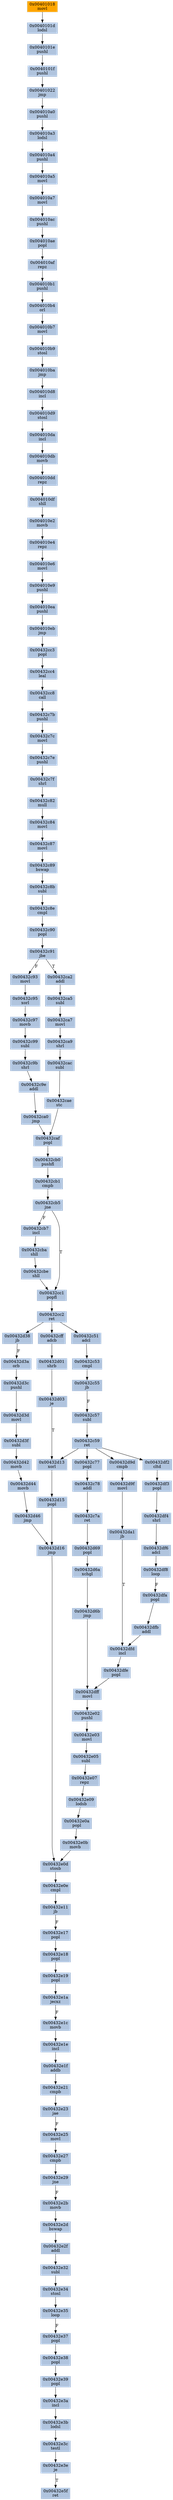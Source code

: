 strict digraph G {
	graph [bgcolor=transparent,
		name=G
	];
	node [color=lightsteelblue,
		fillcolor=lightsteelblue,
		shape=rectangle,
		style=filled
	];
	"0x00432e29"	[label="0x00432e29
jne"];
	"0x00432e2b"	[label="0x00432e2b
movb"];
	"0x00432e29" -> "0x00432e2b"	[color="#000000",
		label=F];
	"0x00432e3a"	[label="0x00432e3a
incl"];
	"0x00432e3b"	[label="0x00432e3b
lodsl"];
	"0x00432e3a" -> "0x00432e3b"	[color="#000000"];
	"0x00432e21"	[label="0x00432e21
cmpb"];
	"0x00432e23"	[label="0x00432e23
jae"];
	"0x00432e21" -> "0x00432e23"	[color="#000000"];
	"0x00432d44"	[label="0x00432d44
movb"];
	"0x00432d46"	[label="0x00432d46
jmp"];
	"0x00432d44" -> "0x00432d46"	[color="#000000"];
	"0x00432d38"	[label="0x00432d38
jb"];
	"0x00432d3a"	[label="0x00432d3a
orb"];
	"0x00432d38" -> "0x00432d3a"	[color="#000000",
		label=F];
	"0x00432cc3"	[label="0x00432cc3
popl"];
	"0x00432cc4"	[label="0x00432cc4
leal"];
	"0x00432cc3" -> "0x00432cc4"	[color="#000000"];
	"0x00432d6a"	[label="0x00432d6a
xchgl"];
	"0x00432d6b"	[label="0x00432d6b
jmp"];
	"0x00432d6a" -> "0x00432d6b"	[color="#000000"];
	"0x00432cbe"	[label="0x00432cbe
shll"];
	"0x00432cc1"	[label="0x00432cc1
popfl"];
	"0x00432cbe" -> "0x00432cc1"	[color="#000000"];
	"0x00432c9b"	[label="0x00432c9b
shrl"];
	"0x00432c9e"	[label="0x00432c9e
addl"];
	"0x00432c9b" -> "0x00432c9e"	[color="#000000"];
	"0x00432e5f"	[label="0x00432e5f
ret"];
	"0x00432c93"	[label="0x00432c93
movl"];
	"0x00432c95"	[label="0x00432c95
xorl"];
	"0x00432c93" -> "0x00432c95"	[color="#000000"];
	"0x00432e27"	[label="0x00432e27
cmpb"];
	"0x00432e27" -> "0x00432e29"	[color="#000000"];
	"0x004010d9"	[label="0x004010d9
stosl"];
	"0x004010da"	[label="0x004010da
incl"];
	"0x004010d9" -> "0x004010da"	[color="#000000"];
	"0x00432d3c"	[label="0x00432d3c
pushl"];
	"0x00432d3a" -> "0x00432d3c"	[color="#000000"];
	"0x004010df"	[label="0x004010df
shll"];
	"0x004010e2"	[label="0x004010e2
movb"];
	"0x004010df" -> "0x004010e2"	[color="#000000"];
	"0x00432df3"	[label="0x00432df3
popl"];
	"0x00432df4"	[label="0x00432df4
shrl"];
	"0x00432df3" -> "0x00432df4"	[color="#000000"];
	"0x004010b7"	[label="0x004010b7
movl"];
	"0x004010b9"	[label="0x004010b9
stosl"];
	"0x004010b7" -> "0x004010b9"	[color="#000000"];
	"0x00432c87"	[label="0x00432c87
movl"];
	"0x00432c89"	[label="0x00432c89
bswap"];
	"0x00432c87" -> "0x00432c89"	[color="#000000"];
	"0x004010db"	[label="0x004010db
movb"];
	"0x004010dd"	[label="0x004010dd
repz"];
	"0x004010db" -> "0x004010dd"	[color="#000000"];
	"0x00432e3e"	[label="0x00432e3e
je"];
	"0x00432e3e" -> "0x00432e5f"	[color="#000000",
		label=T];
	"0x00432d3f"	[label="0x00432d3f
subl"];
	"0x00432d42"	[label="0x00432d42
movb"];
	"0x00432d3f" -> "0x00432d42"	[color="#000000"];
	"0x004010a4"	[label="0x004010a4
pushl"];
	"0x004010a5"	[label="0x004010a5
movl"];
	"0x004010a4" -> "0x004010a5"	[color="#000000"];
	"0x00432c51"	[label="0x00432c51
adcl"];
	"0x00432c53"	[label="0x00432c53
cmpl"];
	"0x00432c51" -> "0x00432c53"	[color="#000000"];
	"0x00432c7c"	[label="0x00432c7c
movl"];
	"0x00432c7e"	[label="0x00432c7e
pushl"];
	"0x00432c7c" -> "0x00432c7e"	[color="#000000"];
	"0x004010a7"	[label="0x004010a7
movl"];
	"0x004010ac"	[label="0x004010ac
pushl"];
	"0x004010a7" -> "0x004010ac"	[color="#000000"];
	"0x00432e17"	[label="0x00432e17
popl"];
	"0x00432e18"	[label="0x00432e18
popl"];
	"0x00432e17" -> "0x00432e18"	[color="#000000"];
	"0x00432dfe"	[label="0x00432dfe
popl"];
	"0x00432dff"	[label="0x00432dff
movl"];
	"0x00432dfe" -> "0x00432dff"	[color="#000000"];
	"0x00432cc2"	[label="0x00432cc2
ret"];
	"0x00432cc1" -> "0x00432cc2"	[color="#000000"];
	"0x00401018"	[color=lightgrey,
		fillcolor=orange,
		label="0x00401018
movl"];
	"0x0040101d"	[label="0x0040101d
lodsl"];
	"0x00401018" -> "0x0040101d"	[color="#000000"];
	"0x004010e4"	[label="0x004010e4
repz"];
	"0x004010e2" -> "0x004010e4"	[color="#000000"];
	"0x0040101e"	[label="0x0040101e
pushl"];
	"0x0040101f"	[label="0x0040101f
pushl"];
	"0x0040101e" -> "0x0040101f"	[color="#000000"];
	"0x00432cc2" -> "0x00432d38"	[color="#000000"];
	"0x00432cc2" -> "0x00432c51"	[color="#000000"];
	"0x00432cff"	[label="0x00432cff
adcb"];
	"0x00432cc2" -> "0x00432cff"	[color="#000000"];
	"0x00432d3d"	[label="0x00432d3d
movl"];
	"0x00432d3d" -> "0x00432d3f"	[color="#000000"];
	"0x00432e0e"	[label="0x00432e0e
cmpl"];
	"0x00432e11"	[label="0x00432e11
jb"];
	"0x00432e0e" -> "0x00432e11"	[color="#000000"];
	"0x00432e39"	[label="0x00432e39
popl"];
	"0x00432e39" -> "0x00432e3a"	[color="#000000"];
	"0x004010ae"	[label="0x004010ae
popl"];
	"0x004010af"	[label="0x004010af
repz"];
	"0x004010ae" -> "0x004010af"	[color="#000000"];
	"0x00432ca0"	[label="0x00432ca0
jmp"];
	"0x00432caf"	[label="0x00432caf
popl"];
	"0x00432ca0" -> "0x00432caf"	[color="#000000"];
	"0x00432d01"	[label="0x00432d01
shrb"];
	"0x00432cff" -> "0x00432d01"	[color="#000000"];
	"0x00432cb5"	[label="0x00432cb5
jne"];
	"0x00432cb5" -> "0x00432cc1"	[color="#000000",
		label=T];
	"0x00432cb7"	[label="0x00432cb7
incl"];
	"0x00432cb5" -> "0x00432cb7"	[color="#000000",
		label=F];
	"0x00432e02"	[label="0x00432e02
pushl"];
	"0x00432e03"	[label="0x00432e03
movl"];
	"0x00432e02" -> "0x00432e03"	[color="#000000"];
	"0x00432cba"	[label="0x00432cba
shll"];
	"0x00432cba" -> "0x00432cbe"	[color="#000000"];
	"0x00432e38"	[label="0x00432e38
popl"];
	"0x00432e38" -> "0x00432e39"	[color="#000000"];
	"0x00432dff" -> "0x00432e02"	[color="#000000"];
	"0x00432d03"	[label="0x00432d03
je"];
	"0x00432d01" -> "0x00432d03"	[color="#000000"];
	"0x00432d16"	[label="0x00432d16
jmp"];
	"0x00432e0d"	[label="0x00432e0d
stosb"];
	"0x00432d16" -> "0x00432e0d"	[color="#000000"];
	"0x00432c55"	[label="0x00432c55
jb"];
	"0x00432c57"	[label="0x00432c57
subl"];
	"0x00432c55" -> "0x00432c57"	[color="#000000",
		label=F];
	"0x004010d8"	[label="0x004010d8
incl"];
	"0x004010d8" -> "0x004010d9"	[color="#000000"];
	"0x00432e37"	[label="0x00432e37
popl"];
	"0x00432e37" -> "0x00432e38"	[color="#000000"];
	"0x004010a3"	[label="0x004010a3
lodsl"];
	"0x004010a3" -> "0x004010a4"	[color="#000000"];
	"0x00432e11" -> "0x00432e17"	[color="#000000",
		label=F];
	"0x00432e0a"	[label="0x00432e0a
popl"];
	"0x00432e0b"	[label="0x00432e0b
movb"];
	"0x00432e0a" -> "0x00432e0b"	[color="#000000"];
	"0x00432df6"	[label="0x00432df6
adcl"];
	"0x00432df8"	[label="0x00432df8
loop"];
	"0x00432df6" -> "0x00432df8"	[color="#000000"];
	"0x00432ca9"	[label="0x00432ca9
shrl"];
	"0x00432cac"	[label="0x00432cac
subl"];
	"0x00432ca9" -> "0x00432cac"	[color="#000000"];
	"0x00432c9e" -> "0x00432ca0"	[color="#000000"];
	"0x004010e9"	[label="0x004010e9
pushl"];
	"0x004010ea"	[label="0x004010ea
pushl"];
	"0x004010e9" -> "0x004010ea"	[color="#000000"];
	"0x004010e6"	[label="0x004010e6
movl"];
	"0x004010e4" -> "0x004010e6"	[color="#000000"];
	"0x00432dfd"	[label="0x00432dfd
incl"];
	"0x00432dfd" -> "0x00432dfe"	[color="#000000"];
	"0x00432df2"	[label="0x00432df2
cltd"];
	"0x00432df2" -> "0x00432df3"	[color="#000000"];
	"0x00432cb1"	[label="0x00432cb1
cmpb"];
	"0x00432cb1" -> "0x00432cb5"	[color="#000000"];
	"0x00432d9d"	[label="0x00432d9d
cmpb"];
	"0x00432d9f"	[label="0x00432d9f
movl"];
	"0x00432d9d" -> "0x00432d9f"	[color="#000000"];
	"0x00432e19"	[label="0x00432e19
popl"];
	"0x00432e1a"	[label="0x00432e1a
jecxz"];
	"0x00432e19" -> "0x00432e1a"	[color="#000000"];
	"0x00432d42" -> "0x00432d44"	[color="#000000"];
	"0x00432e35"	[label="0x00432e35
loop"];
	"0x00432e35" -> "0x00432e37"	[color="#000000",
		label=F];
	"0x00432c7a"	[label="0x00432c7a
ret"];
	"0x00432d69"	[label="0x00432d69
popl"];
	"0x00432c7a" -> "0x00432d69"	[color="#000000"];
	"0x00401022"	[label="0x00401022
jmp"];
	"0x004010a0"	[label="0x004010a0
pushl"];
	"0x00401022" -> "0x004010a0"	[color="#000000"];
	"0x00432e1f"	[label="0x00432e1f
addb"];
	"0x00432e1f" -> "0x00432e21"	[color="#000000"];
	"0x004010ba"	[label="0x004010ba
jmp"];
	"0x004010ba" -> "0x004010d8"	[color="#000000"];
	"0x004010b9" -> "0x004010ba"	[color="#000000"];
	"0x00432c90"	[label="0x00432c90
popl"];
	"0x00432c91"	[label="0x00432c91
jbe"];
	"0x00432c90" -> "0x00432c91"	[color="#000000"];
	"0x004010b4"	[label="0x004010b4
orl"];
	"0x004010b4" -> "0x004010b7"	[color="#000000"];
	"0x00432e1c"	[label="0x00432e1c
movb"];
	"0x00432e1a" -> "0x00432e1c"	[color="#000000",
		label=F];
	"0x00432c7b"	[label="0x00432c7b
pushl"];
	"0x00432c7b" -> "0x00432c7c"	[color="#000000"];
	"0x00432e3c"	[label="0x00432e3c
testl"];
	"0x00432e3b" -> "0x00432e3c"	[color="#000000"];
	"0x00432c91" -> "0x00432c93"	[color="#000000",
		label=F];
	"0x00432ca2"	[label="0x00432ca2
addl"];
	"0x00432c91" -> "0x00432ca2"	[color="#000000",
		label=T];
	"0x00432c84"	[label="0x00432c84
movl"];
	"0x00432c84" -> "0x00432c87"	[color="#000000"];
	"0x00432c53" -> "0x00432c55"	[color="#000000"];
	"0x00432e2d"	[label="0x00432e2d
bswap"];
	"0x00432e2b" -> "0x00432e2d"	[color="#000000"];
	"0x00432cc8"	[label="0x00432cc8
call"];
	"0x00432cc4" -> "0x00432cc8"	[color="#000000"];
	"0x00432c82"	[label="0x00432c82
mull"];
	"0x00432c82" -> "0x00432c84"	[color="#000000"];
	"0x00432d6b" -> "0x00432dff"	[color="#000000"];
	"0x00432cc8" -> "0x00432c7b"	[color="#000000"];
	"0x00432e05"	[label="0x00432e05
subl"];
	"0x00432e03" -> "0x00432e05"	[color="#000000"];
	"0x00432cb0"	[label="0x00432cb0
pushfl"];
	"0x00432cb0" -> "0x00432cb1"	[color="#000000"];
	"0x00432c7f"	[label="0x00432c7f
shrl"];
	"0x00432c7f" -> "0x00432c82"	[color="#000000"];
	"0x004010eb"	[label="0x004010eb
jmp"];
	"0x004010eb" -> "0x00432cc3"	[color="#000000"];
	"0x004010b1"	[label="0x004010b1
pushl"];
	"0x004010b1" -> "0x004010b4"	[color="#000000"];
	"0x00432d15"	[label="0x00432d15
popl"];
	"0x00432d15" -> "0x00432d16"	[color="#000000"];
	"0x00432c59"	[label="0x00432c59
ret"];
	"0x00432c59" -> "0x00432df2"	[color="#000000"];
	"0x00432c59" -> "0x00432d9d"	[color="#000000"];
	"0x00432c77"	[label="0x00432c77
popl"];
	"0x00432c59" -> "0x00432c77"	[color="#000000"];
	"0x00432d13"	[label="0x00432d13
xorl"];
	"0x00432c59" -> "0x00432d13"	[color="#000000"];
	"0x004010a5" -> "0x004010a7"	[color="#000000"];
	"0x00432df4" -> "0x00432df6"	[color="#000000"];
	"0x00432c8b"	[label="0x00432c8b
subl"];
	"0x00432c89" -> "0x00432c8b"	[color="#000000"];
	"0x00432da1"	[label="0x00432da1
jb"];
	"0x00432d9f" -> "0x00432da1"	[color="#000000"];
	"0x004010af" -> "0x004010b1"	[color="#000000"];
	"0x00432c7e" -> "0x00432c7f"	[color="#000000"];
	"0x00432e1e"	[label="0x00432e1e
incl"];
	"0x00432e1c" -> "0x00432e1e"	[color="#000000"];
	"0x004010a0" -> "0x004010a3"	[color="#000000"];
	"0x00432c97"	[label="0x00432c97
movb"];
	"0x00432c99"	[label="0x00432c99
subl"];
	"0x00432c97" -> "0x00432c99"	[color="#000000"];
	"0x00432e3c" -> "0x00432e3e"	[color="#000000"];
	"0x00432e2f"	[label="0x00432e2f
addl"];
	"0x00432e2d" -> "0x00432e2f"	[color="#000000"];
	"0x00432c8e"	[label="0x00432c8e
cmpl"];
	"0x00432c8b" -> "0x00432c8e"	[color="#000000"];
	"0x004010ea" -> "0x004010eb"	[color="#000000"];
	"0x00432caf" -> "0x00432cb0"	[color="#000000"];
	"0x00432c95" -> "0x00432c97"	[color="#000000"];
	"0x00432d03" -> "0x00432d13"	[color="#000000",
		label=T];
	"0x00432e07"	[label="0x00432e07
repz"];
	"0x00432e09"	[label="0x00432e09
lodsb"];
	"0x00432e07" -> "0x00432e09"	[color="#000000"];
	"0x00432c78"	[label="0x00432c78
addl"];
	"0x00432c77" -> "0x00432c78"	[color="#000000"];
	"0x00432e32"	[label="0x00432e32
subl"];
	"0x00432e2f" -> "0x00432e32"	[color="#000000"];
	"0x00432ca5"	[label="0x00432ca5
subl"];
	"0x00432ca7"	[label="0x00432ca7
movl"];
	"0x00432ca5" -> "0x00432ca7"	[color="#000000"];
	"0x00432e34"	[label="0x00432e34
stosl"];
	"0x00432e32" -> "0x00432e34"	[color="#000000"];
	"0x0040101f" -> "0x00401022"	[color="#000000"];
	"0x00432e05" -> "0x00432e07"	[color="#000000"];
	"0x00432cae"	[label="0x00432cae
stc"];
	"0x00432cae" -> "0x00432caf"	[color="#000000"];
	"0x00432dfb"	[label="0x00432dfb
addl"];
	"0x00432dfb" -> "0x00432dfd"	[color="#000000"];
	"0x00432c78" -> "0x00432c7a"	[color="#000000"];
	"0x00432e0b" -> "0x00432e0d"	[color="#000000"];
	"0x00432ca7" -> "0x00432ca9"	[color="#000000"];
	"0x004010dd" -> "0x004010df"	[color="#000000"];
	"0x004010ac" -> "0x004010ae"	[color="#000000"];
	"0x00432e09" -> "0x00432e0a"	[color="#000000"];
	"0x00432c57" -> "0x00432c59"	[color="#000000"];
	"0x00432e25"	[label="0x00432e25
movl"];
	"0x00432e25" -> "0x00432e27"	[color="#000000"];
	"0x00432e18" -> "0x00432e19"	[color="#000000"];
	"0x00432ca2" -> "0x00432ca5"	[color="#000000"];
	"0x00432da1" -> "0x00432dfd"	[color="#000000",
		label=T];
	"0x00432cac" -> "0x00432cae"	[color="#000000"];
	"0x004010da" -> "0x004010db"	[color="#000000"];
	"0x0040101d" -> "0x0040101e"	[color="#000000"];
	"0x00432cb7" -> "0x00432cba"	[color="#000000"];
	"0x00432d46" -> "0x00432d16"	[color="#000000"];
	"0x00432dfa"	[label="0x00432dfa
popl"];
	"0x00432df8" -> "0x00432dfa"	[color="#000000",
		label=F];
	"0x00432e1e" -> "0x00432e1f"	[color="#000000"];
	"0x00432dfa" -> "0x00432dfb"	[color="#000000"];
	"0x004010e6" -> "0x004010e9"	[color="#000000"];
	"0x00432c99" -> "0x00432c9b"	[color="#000000"];
	"0x00432d13" -> "0x00432d15"	[color="#000000"];
	"0x00432c8e" -> "0x00432c90"	[color="#000000"];
	"0x00432d69" -> "0x00432d6a"	[color="#000000"];
	"0x00432e34" -> "0x00432e35"	[color="#000000"];
	"0x00432e0d" -> "0x00432e0e"	[color="#000000"];
	"0x00432d3c" -> "0x00432d3d"	[color="#000000"];
	"0x00432e23" -> "0x00432e25"	[color="#000000",
		label=F];
}
